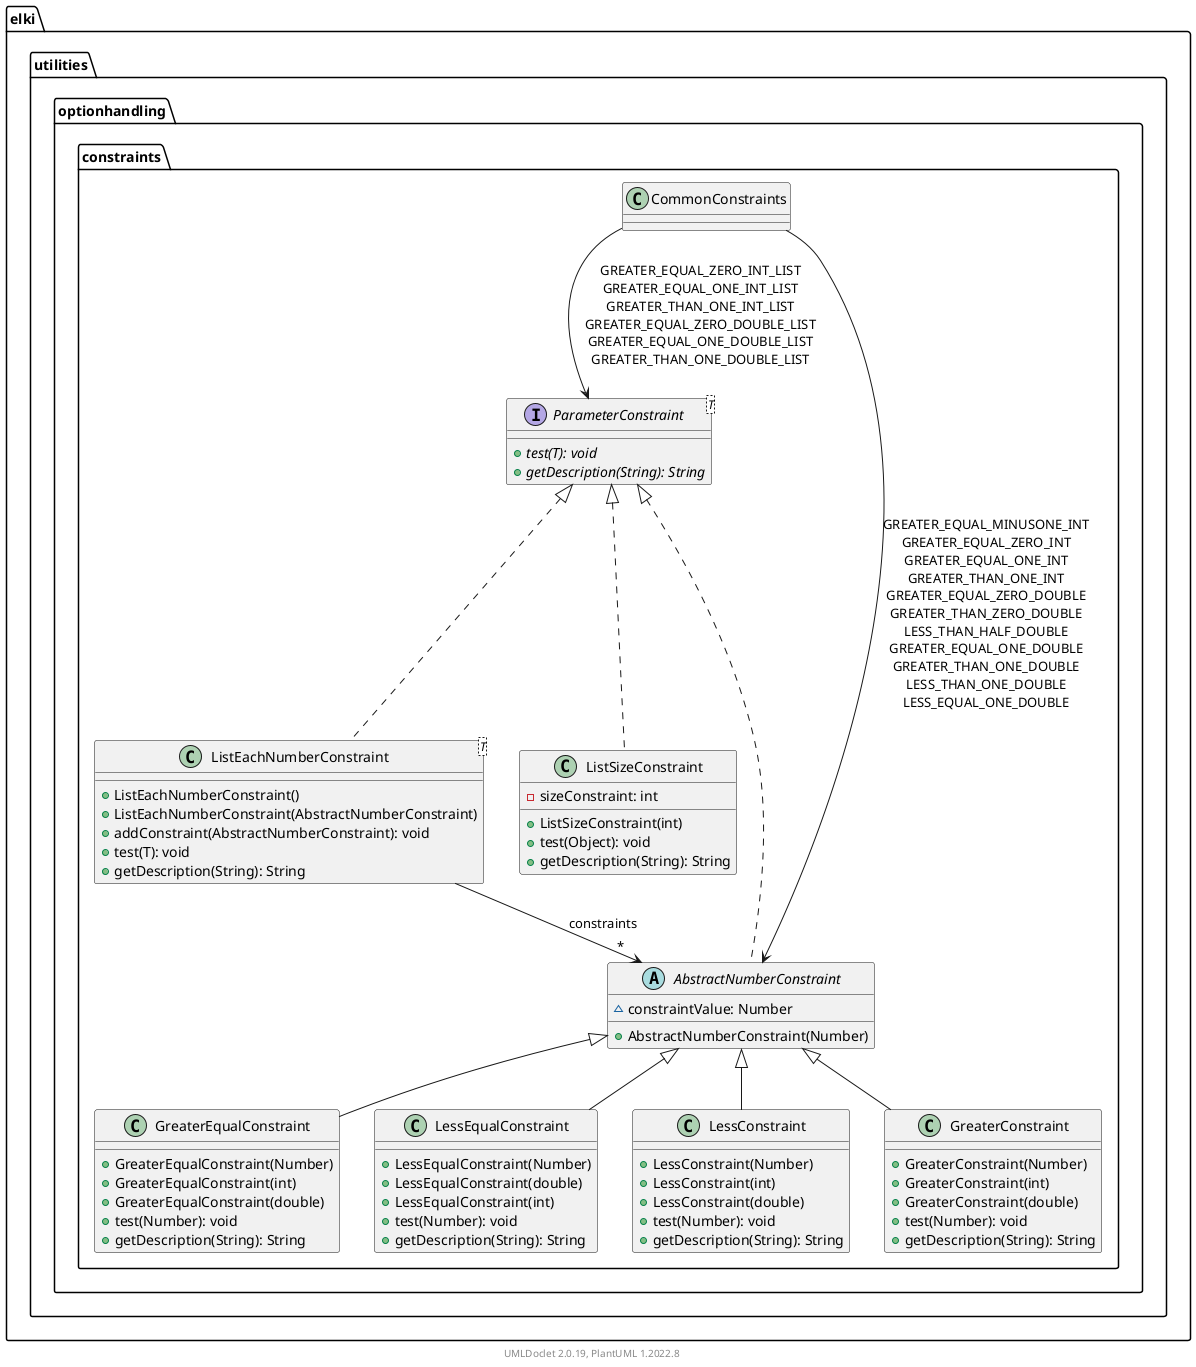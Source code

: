 @startuml
    remove .*\.(Instance|Par|Parameterizer|Factory)$
    namespace elki.utilities.optionhandling.constraints {

        interface ParameterConstraint<T> [[ParameterConstraint.html]] {
            {abstract} +test(T): void
            {abstract} +getDescription(String): String
        }

        class GreaterEqualConstraint [[GreaterEqualConstraint.html]] {
            +GreaterEqualConstraint(Number)
            +GreaterEqualConstraint(int)
            +GreaterEqualConstraint(double)
            +test(Number): void
            +getDescription(String): String
        }

        class ListEachNumberConstraint<T> [[ListEachNumberConstraint.html]] {
            +ListEachNumberConstraint()
            +ListEachNumberConstraint(AbstractNumberConstraint)
            +addConstraint(AbstractNumberConstraint): void
            +test(T): void
            +getDescription(String): String
        }

        class LessEqualConstraint [[LessEqualConstraint.html]] {
            +LessEqualConstraint(Number)
            +LessEqualConstraint(double)
            +LessEqualConstraint(int)
            +test(Number): void
            +getDescription(String): String
        }

        class ListSizeConstraint [[ListSizeConstraint.html]] {
            -sizeConstraint: int
            +ListSizeConstraint(int)
            +test(Object): void
            +getDescription(String): String
        }

        class CommonConstraints [[CommonConstraints.html]]

        class LessConstraint [[LessConstraint.html]] {
            +LessConstraint(Number)
            +LessConstraint(int)
            +LessConstraint(double)
            +test(Number): void
            +getDescription(String): String
        }

        abstract class AbstractNumberConstraint [[AbstractNumberConstraint.html]] {
            ~constraintValue: Number
            +AbstractNumberConstraint(Number)
        }

        class GreaterConstraint [[GreaterConstraint.html]] {
            +GreaterConstraint(Number)
            +GreaterConstraint(int)
            +GreaterConstraint(double)
            +test(Number): void
            +getDescription(String): String
        }

        AbstractNumberConstraint <|-- GreaterEqualConstraint
        ParameterConstraint <|.. ListEachNumberConstraint
        ListEachNumberConstraint --> "*" AbstractNumberConstraint: constraints
        AbstractNumberConstraint <|-- LessEqualConstraint
        ParameterConstraint <|.. ListSizeConstraint
        CommonConstraints --> AbstractNumberConstraint: GREATER_EQUAL_MINUSONE_INT\nGREATER_EQUAL_ZERO_INT\nGREATER_EQUAL_ONE_INT\nGREATER_THAN_ONE_INT\nGREATER_EQUAL_ZERO_DOUBLE\nGREATER_THAN_ZERO_DOUBLE\nLESS_THAN_HALF_DOUBLE\nGREATER_EQUAL_ONE_DOUBLE\nGREATER_THAN_ONE_DOUBLE\nLESS_THAN_ONE_DOUBLE\nLESS_EQUAL_ONE_DOUBLE
        CommonConstraints --> ParameterConstraint: GREATER_EQUAL_ZERO_INT_LIST\nGREATER_EQUAL_ONE_INT_LIST\nGREATER_THAN_ONE_INT_LIST\nGREATER_EQUAL_ZERO_DOUBLE_LIST\nGREATER_EQUAL_ONE_DOUBLE_LIST\nGREATER_THAN_ONE_DOUBLE_LIST
        AbstractNumberConstraint <|-- LessConstraint
        ParameterConstraint <|.. AbstractNumberConstraint
        AbstractNumberConstraint <|-- GreaterConstraint
    }

    center footer UMLDoclet 2.0.19, PlantUML 1.2022.8
@enduml
